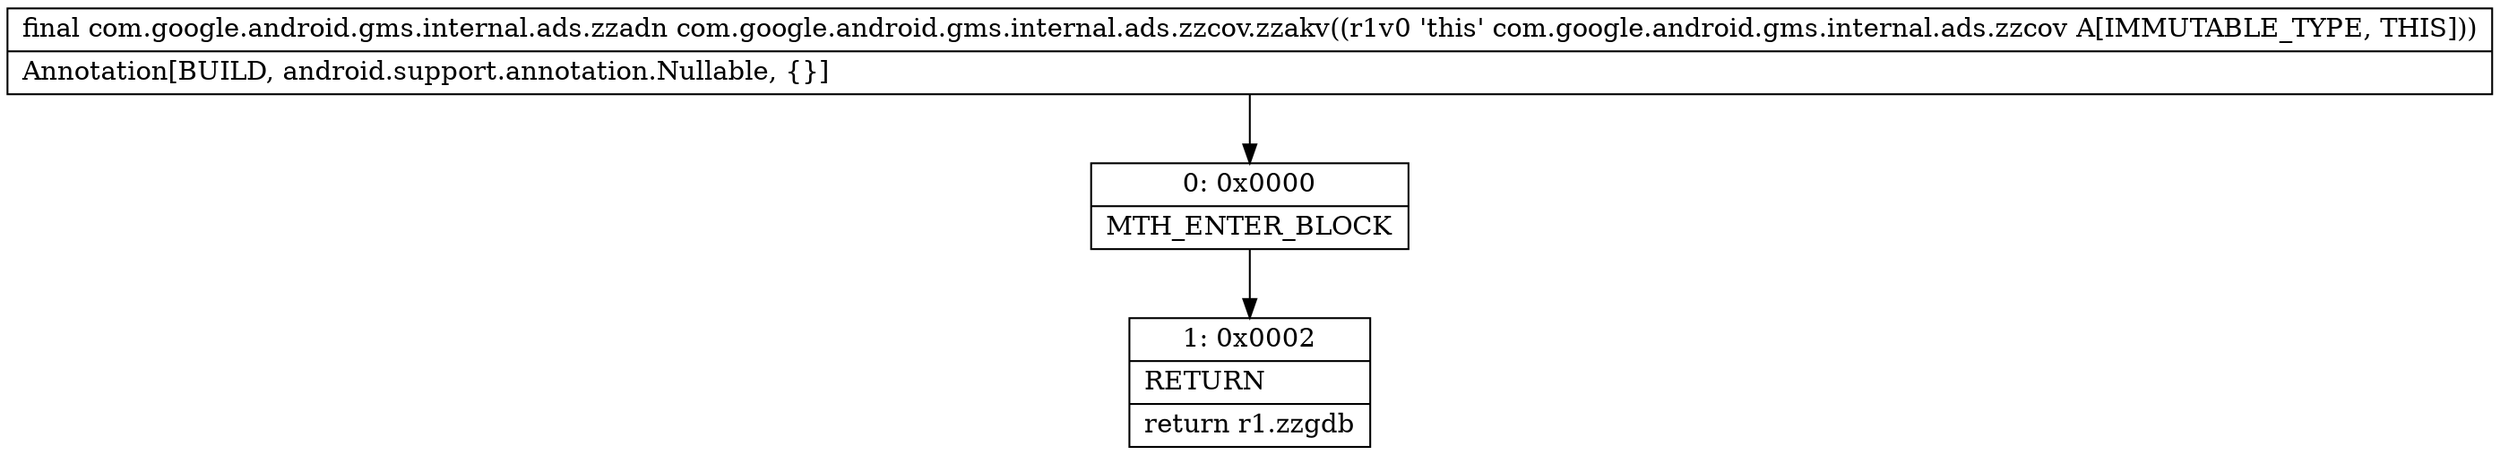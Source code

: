 digraph "CFG forcom.google.android.gms.internal.ads.zzcov.zzakv()Lcom\/google\/android\/gms\/internal\/ads\/zzadn;" {
Node_0 [shape=record,label="{0\:\ 0x0000|MTH_ENTER_BLOCK\l}"];
Node_1 [shape=record,label="{1\:\ 0x0002|RETURN\l|return r1.zzgdb\l}"];
MethodNode[shape=record,label="{final com.google.android.gms.internal.ads.zzadn com.google.android.gms.internal.ads.zzcov.zzakv((r1v0 'this' com.google.android.gms.internal.ads.zzcov A[IMMUTABLE_TYPE, THIS]))  | Annotation[BUILD, android.support.annotation.Nullable, \{\}]\l}"];
MethodNode -> Node_0;
Node_0 -> Node_1;
}


